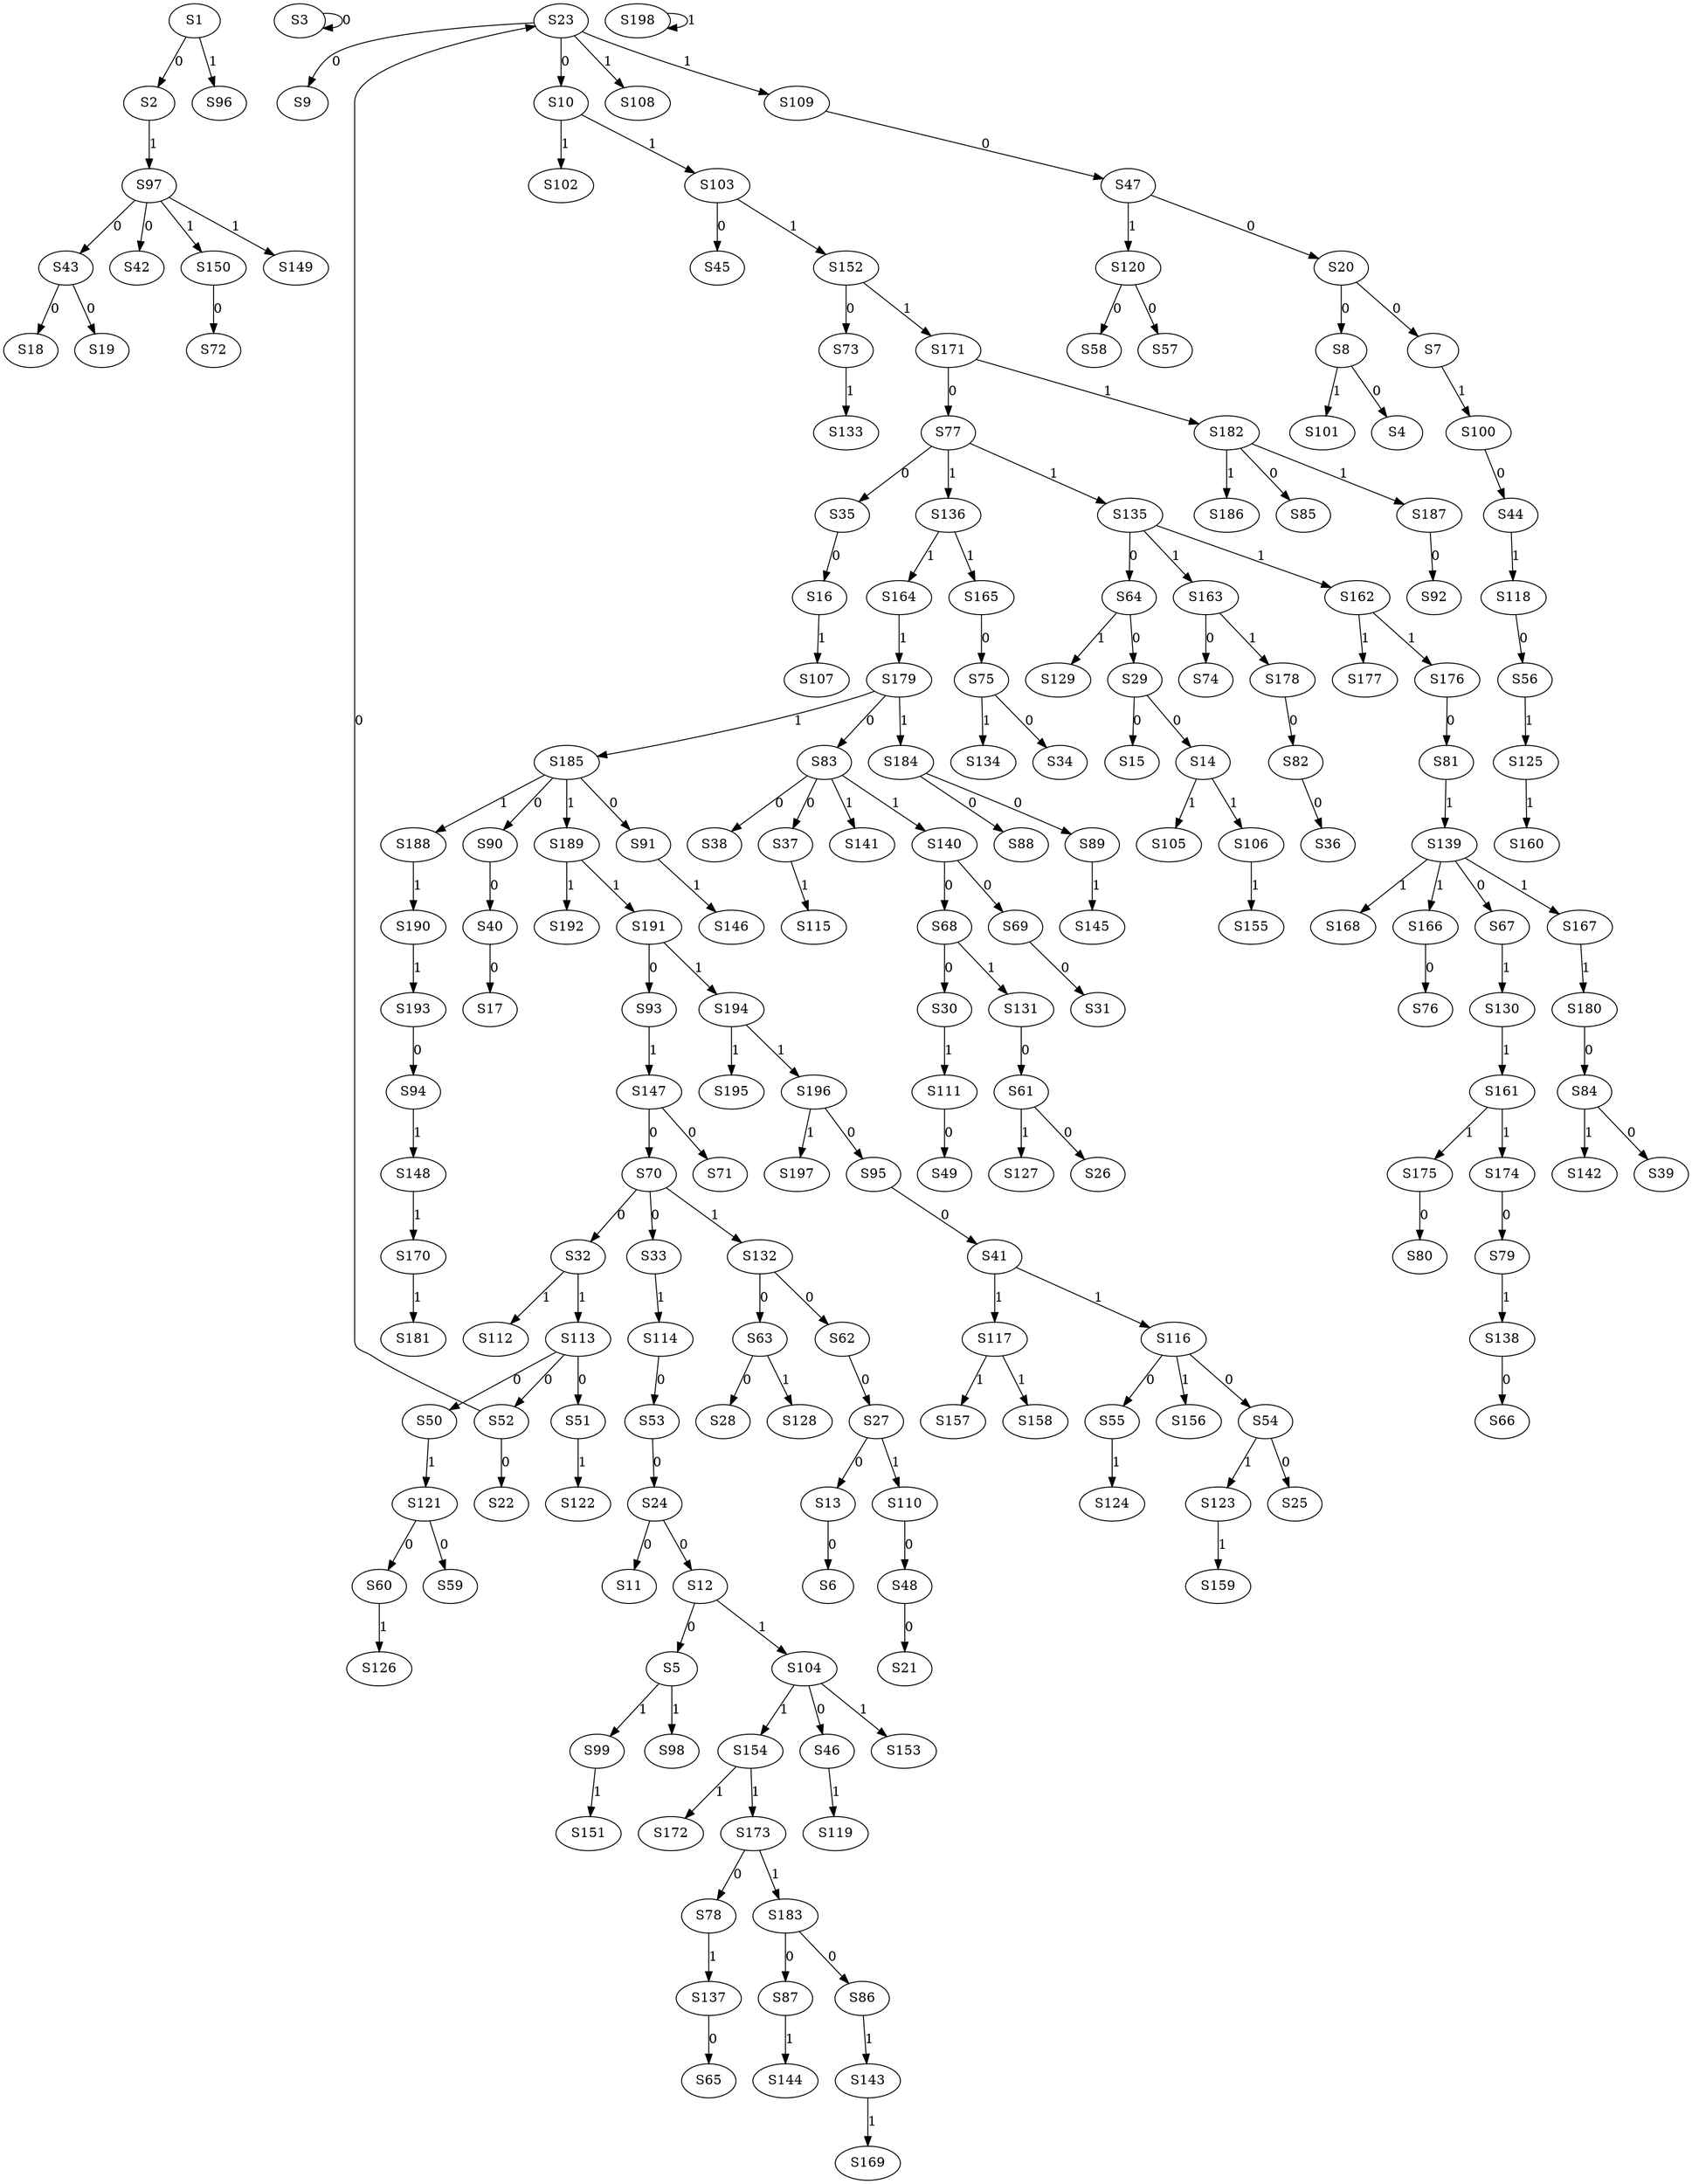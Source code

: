 strict digraph {
	S1 -> S2 [ label = 0 ];
	S3 -> S3 [ label = 0 ];
	S8 -> S4 [ label = 0 ];
	S12 -> S5 [ label = 0 ];
	S13 -> S6 [ label = 0 ];
	S20 -> S7 [ label = 0 ];
	S20 -> S8 [ label = 0 ];
	S23 -> S9 [ label = 0 ];
	S23 -> S10 [ label = 0 ];
	S24 -> S11 [ label = 0 ];
	S24 -> S12 [ label = 0 ];
	S27 -> S13 [ label = 0 ];
	S29 -> S14 [ label = 0 ];
	S29 -> S15 [ label = 0 ];
	S35 -> S16 [ label = 0 ];
	S40 -> S17 [ label = 0 ];
	S43 -> S18 [ label = 0 ];
	S43 -> S19 [ label = 0 ];
	S47 -> S20 [ label = 0 ];
	S48 -> S21 [ label = 0 ];
	S52 -> S22 [ label = 0 ];
	S52 -> S23 [ label = 0 ];
	S53 -> S24 [ label = 0 ];
	S54 -> S25 [ label = 0 ];
	S61 -> S26 [ label = 0 ];
	S62 -> S27 [ label = 0 ];
	S63 -> S28 [ label = 0 ];
	S64 -> S29 [ label = 0 ];
	S68 -> S30 [ label = 0 ];
	S69 -> S31 [ label = 0 ];
	S70 -> S32 [ label = 0 ];
	S70 -> S33 [ label = 0 ];
	S75 -> S34 [ label = 0 ];
	S77 -> S35 [ label = 0 ];
	S82 -> S36 [ label = 0 ];
	S83 -> S37 [ label = 0 ];
	S83 -> S38 [ label = 0 ];
	S84 -> S39 [ label = 0 ];
	S90 -> S40 [ label = 0 ];
	S95 -> S41 [ label = 0 ];
	S97 -> S42 [ label = 0 ];
	S97 -> S43 [ label = 0 ];
	S100 -> S44 [ label = 0 ];
	S103 -> S45 [ label = 0 ];
	S104 -> S46 [ label = 0 ];
	S109 -> S47 [ label = 0 ];
	S110 -> S48 [ label = 0 ];
	S111 -> S49 [ label = 0 ];
	S113 -> S50 [ label = 0 ];
	S113 -> S51 [ label = 0 ];
	S113 -> S52 [ label = 0 ];
	S114 -> S53 [ label = 0 ];
	S116 -> S54 [ label = 0 ];
	S116 -> S55 [ label = 0 ];
	S118 -> S56 [ label = 0 ];
	S120 -> S57 [ label = 0 ];
	S120 -> S58 [ label = 0 ];
	S121 -> S59 [ label = 0 ];
	S121 -> S60 [ label = 0 ];
	S131 -> S61 [ label = 0 ];
	S132 -> S62 [ label = 0 ];
	S132 -> S63 [ label = 0 ];
	S135 -> S64 [ label = 0 ];
	S137 -> S65 [ label = 0 ];
	S138 -> S66 [ label = 0 ];
	S139 -> S67 [ label = 0 ];
	S140 -> S68 [ label = 0 ];
	S140 -> S69 [ label = 0 ];
	S147 -> S70 [ label = 0 ];
	S147 -> S71 [ label = 0 ];
	S150 -> S72 [ label = 0 ];
	S152 -> S73 [ label = 0 ];
	S163 -> S74 [ label = 0 ];
	S165 -> S75 [ label = 0 ];
	S166 -> S76 [ label = 0 ];
	S171 -> S77 [ label = 0 ];
	S173 -> S78 [ label = 0 ];
	S174 -> S79 [ label = 0 ];
	S175 -> S80 [ label = 0 ];
	S176 -> S81 [ label = 0 ];
	S178 -> S82 [ label = 0 ];
	S179 -> S83 [ label = 0 ];
	S180 -> S84 [ label = 0 ];
	S182 -> S85 [ label = 0 ];
	S183 -> S86 [ label = 0 ];
	S183 -> S87 [ label = 0 ];
	S184 -> S88 [ label = 0 ];
	S184 -> S89 [ label = 0 ];
	S185 -> S90 [ label = 0 ];
	S185 -> S91 [ label = 0 ];
	S187 -> S92 [ label = 0 ];
	S191 -> S93 [ label = 0 ];
	S193 -> S94 [ label = 0 ];
	S196 -> S95 [ label = 0 ];
	S1 -> S96 [ label = 1 ];
	S2 -> S97 [ label = 1 ];
	S5 -> S98 [ label = 1 ];
	S5 -> S99 [ label = 1 ];
	S7 -> S100 [ label = 1 ];
	S8 -> S101 [ label = 1 ];
	S10 -> S102 [ label = 1 ];
	S10 -> S103 [ label = 1 ];
	S12 -> S104 [ label = 1 ];
	S14 -> S105 [ label = 1 ];
	S14 -> S106 [ label = 1 ];
	S16 -> S107 [ label = 1 ];
	S23 -> S108 [ label = 1 ];
	S23 -> S109 [ label = 1 ];
	S27 -> S110 [ label = 1 ];
	S30 -> S111 [ label = 1 ];
	S32 -> S112 [ label = 1 ];
	S32 -> S113 [ label = 1 ];
	S33 -> S114 [ label = 1 ];
	S37 -> S115 [ label = 1 ];
	S41 -> S116 [ label = 1 ];
	S41 -> S117 [ label = 1 ];
	S44 -> S118 [ label = 1 ];
	S46 -> S119 [ label = 1 ];
	S47 -> S120 [ label = 1 ];
	S50 -> S121 [ label = 1 ];
	S51 -> S122 [ label = 1 ];
	S54 -> S123 [ label = 1 ];
	S55 -> S124 [ label = 1 ];
	S56 -> S125 [ label = 1 ];
	S60 -> S126 [ label = 1 ];
	S61 -> S127 [ label = 1 ];
	S63 -> S128 [ label = 1 ];
	S64 -> S129 [ label = 1 ];
	S67 -> S130 [ label = 1 ];
	S68 -> S131 [ label = 1 ];
	S70 -> S132 [ label = 1 ];
	S73 -> S133 [ label = 1 ];
	S75 -> S134 [ label = 1 ];
	S77 -> S135 [ label = 1 ];
	S77 -> S136 [ label = 1 ];
	S78 -> S137 [ label = 1 ];
	S79 -> S138 [ label = 1 ];
	S81 -> S139 [ label = 1 ];
	S83 -> S140 [ label = 1 ];
	S83 -> S141 [ label = 1 ];
	S84 -> S142 [ label = 1 ];
	S86 -> S143 [ label = 1 ];
	S87 -> S144 [ label = 1 ];
	S89 -> S145 [ label = 1 ];
	S91 -> S146 [ label = 1 ];
	S93 -> S147 [ label = 1 ];
	S94 -> S148 [ label = 1 ];
	S97 -> S149 [ label = 1 ];
	S97 -> S150 [ label = 1 ];
	S99 -> S151 [ label = 1 ];
	S103 -> S152 [ label = 1 ];
	S104 -> S153 [ label = 1 ];
	S104 -> S154 [ label = 1 ];
	S106 -> S155 [ label = 1 ];
	S116 -> S156 [ label = 1 ];
	S117 -> S157 [ label = 1 ];
	S117 -> S158 [ label = 1 ];
	S123 -> S159 [ label = 1 ];
	S125 -> S160 [ label = 1 ];
	S130 -> S161 [ label = 1 ];
	S135 -> S162 [ label = 1 ];
	S135 -> S163 [ label = 1 ];
	S136 -> S164 [ label = 1 ];
	S136 -> S165 [ label = 1 ];
	S139 -> S166 [ label = 1 ];
	S139 -> S167 [ label = 1 ];
	S139 -> S168 [ label = 1 ];
	S143 -> S169 [ label = 1 ];
	S148 -> S170 [ label = 1 ];
	S152 -> S171 [ label = 1 ];
	S154 -> S172 [ label = 1 ];
	S154 -> S173 [ label = 1 ];
	S161 -> S174 [ label = 1 ];
	S161 -> S175 [ label = 1 ];
	S162 -> S176 [ label = 1 ];
	S162 -> S177 [ label = 1 ];
	S163 -> S178 [ label = 1 ];
	S164 -> S179 [ label = 1 ];
	S167 -> S180 [ label = 1 ];
	S170 -> S181 [ label = 1 ];
	S171 -> S182 [ label = 1 ];
	S173 -> S183 [ label = 1 ];
	S179 -> S184 [ label = 1 ];
	S179 -> S185 [ label = 1 ];
	S182 -> S186 [ label = 1 ];
	S182 -> S187 [ label = 1 ];
	S185 -> S188 [ label = 1 ];
	S185 -> S189 [ label = 1 ];
	S188 -> S190 [ label = 1 ];
	S189 -> S191 [ label = 1 ];
	S189 -> S192 [ label = 1 ];
	S190 -> S193 [ label = 1 ];
	S191 -> S194 [ label = 1 ];
	S194 -> S195 [ label = 1 ];
	S194 -> S196 [ label = 1 ];
	S196 -> S197 [ label = 1 ];
	S198 -> S198 [ label = 1 ];
}